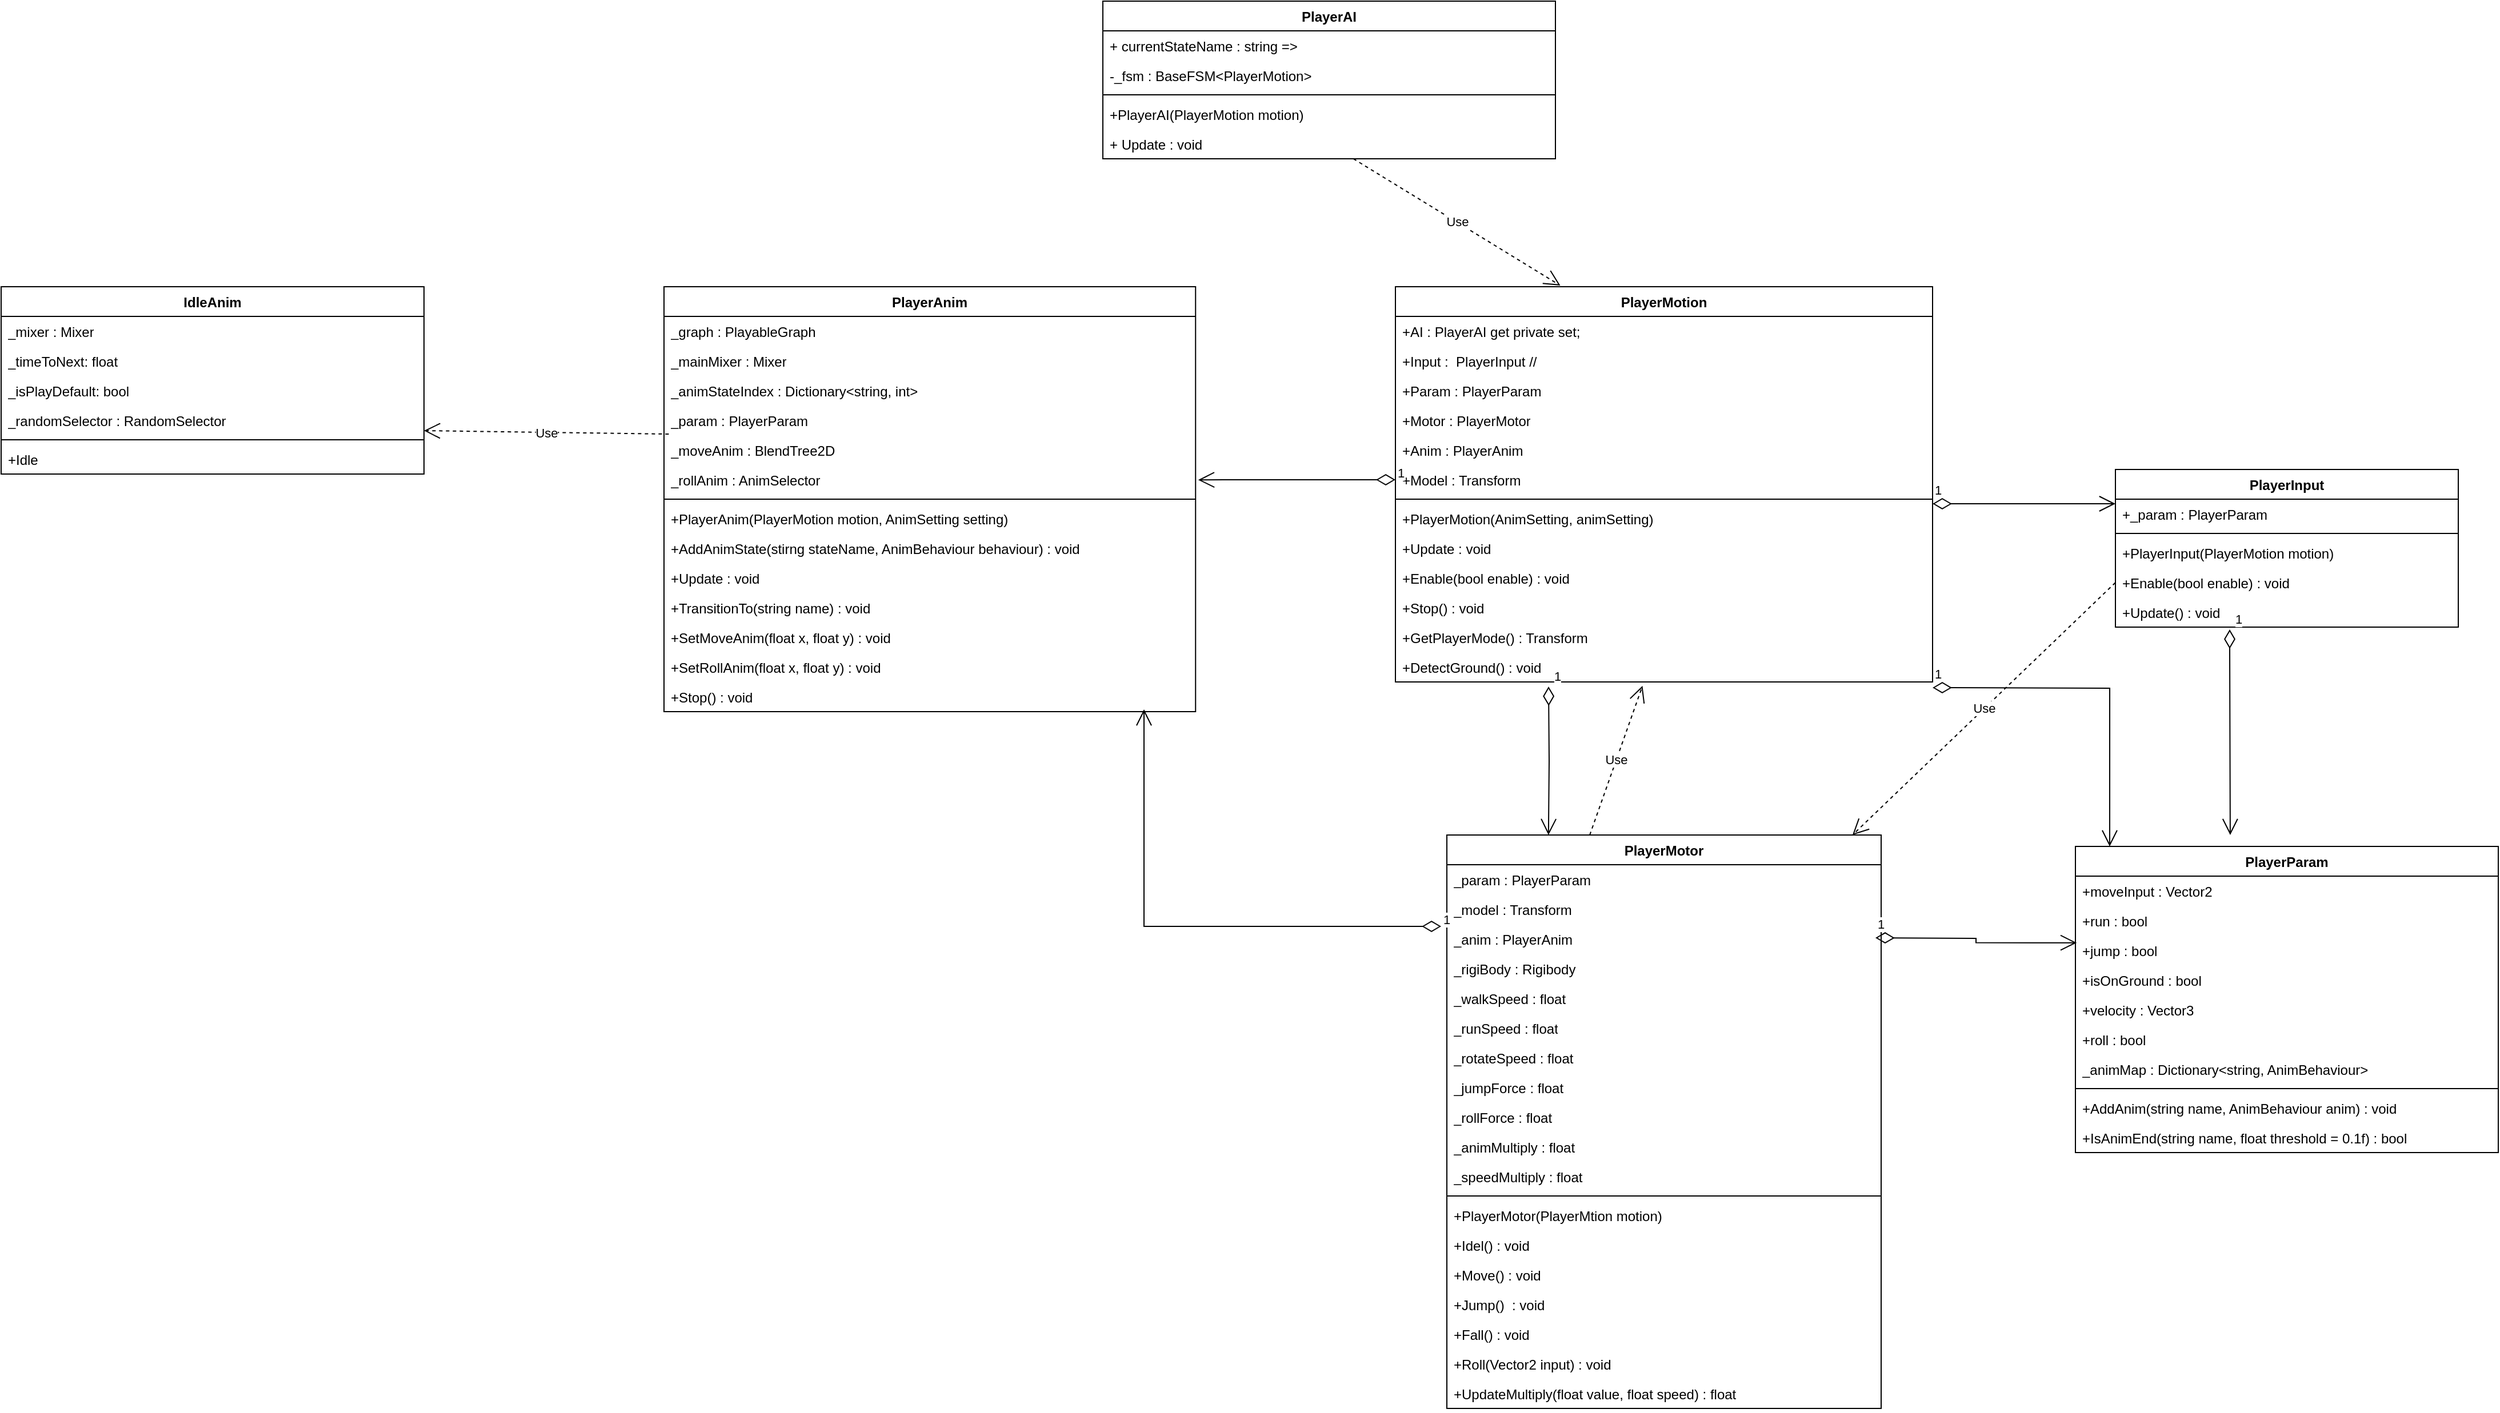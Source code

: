 <mxfile version="26.0.16">
  <diagram id="C5RBs43oDa-KdzZeNtuy" name="Page-1">
    <mxGraphModel dx="1533" dy="752" grid="1" gridSize="10" guides="1" tooltips="1" connect="1" arrows="1" fold="1" page="1" pageScale="1" pageWidth="827" pageHeight="1169" math="0" shadow="0">
      <root>
        <mxCell id="WIyWlLk6GJQsqaUBKTNV-0" />
        <mxCell id="WIyWlLk6GJQsqaUBKTNV-1" parent="WIyWlLk6GJQsqaUBKTNV-0" />
        <mxCell id="s-BpeEBcPMlO-4F1Bydf-0" value="PlayerAnim" style="swimlane;fontStyle=1;align=center;verticalAlign=top;childLayout=stackLayout;horizontal=1;startSize=26;horizontalStack=0;resizeParent=1;resizeParentMax=0;resizeLast=0;collapsible=1;marginBottom=0;whiteSpace=wrap;html=1;" parent="WIyWlLk6GJQsqaUBKTNV-1" vertex="1">
          <mxGeometry x="30" y="270" width="465.12" height="372" as="geometry" />
        </mxCell>
        <mxCell id="s-BpeEBcPMlO-4F1Bydf-1" value="_graph : PlayableGraph" style="text;strokeColor=none;fillColor=none;align=left;verticalAlign=top;spacingLeft=4;spacingRight=4;overflow=hidden;rotatable=0;points=[[0,0.5],[1,0.5]];portConstraint=eastwest;whiteSpace=wrap;html=1;" parent="s-BpeEBcPMlO-4F1Bydf-0" vertex="1">
          <mxGeometry y="26" width="465.12" height="26" as="geometry" />
        </mxCell>
        <mxCell id="s-BpeEBcPMlO-4F1Bydf-9" value="_mainMixer : Mixer" style="text;strokeColor=none;fillColor=none;align=left;verticalAlign=top;spacingLeft=4;spacingRight=4;overflow=hidden;rotatable=0;points=[[0,0.5],[1,0.5]];portConstraint=eastwest;whiteSpace=wrap;html=1;" parent="s-BpeEBcPMlO-4F1Bydf-0" vertex="1">
          <mxGeometry y="52" width="465.12" height="26" as="geometry" />
        </mxCell>
        <mxCell id="s-BpeEBcPMlO-4F1Bydf-10" value="_animStateIndex : Dictionary&amp;lt;string, int&amp;gt;" style="text;strokeColor=none;fillColor=none;align=left;verticalAlign=top;spacingLeft=4;spacingRight=4;overflow=hidden;rotatable=0;points=[[0,0.5],[1,0.5]];portConstraint=eastwest;whiteSpace=wrap;html=1;" parent="s-BpeEBcPMlO-4F1Bydf-0" vertex="1">
          <mxGeometry y="78" width="465.12" height="26" as="geometry" />
        </mxCell>
        <mxCell id="s-BpeEBcPMlO-4F1Bydf-11" value="_param : PlayerParam" style="text;strokeColor=none;fillColor=none;align=left;verticalAlign=top;spacingLeft=4;spacingRight=4;overflow=hidden;rotatable=0;points=[[0,0.5],[1,0.5]];portConstraint=eastwest;whiteSpace=wrap;html=1;" parent="s-BpeEBcPMlO-4F1Bydf-0" vertex="1">
          <mxGeometry y="104" width="465.12" height="26" as="geometry" />
        </mxCell>
        <mxCell id="s-BpeEBcPMlO-4F1Bydf-12" value="_moveAnim : BlendTree2D" style="text;strokeColor=none;fillColor=none;align=left;verticalAlign=top;spacingLeft=4;spacingRight=4;overflow=hidden;rotatable=0;points=[[0,0.5],[1,0.5]];portConstraint=eastwest;whiteSpace=wrap;html=1;" parent="s-BpeEBcPMlO-4F1Bydf-0" vertex="1">
          <mxGeometry y="130" width="465.12" height="26" as="geometry" />
        </mxCell>
        <mxCell id="s-BpeEBcPMlO-4F1Bydf-13" value="_rollAnim : AnimSelector" style="text;strokeColor=none;fillColor=none;align=left;verticalAlign=top;spacingLeft=4;spacingRight=4;overflow=hidden;rotatable=0;points=[[0,0.5],[1,0.5]];portConstraint=eastwest;whiteSpace=wrap;html=1;" parent="s-BpeEBcPMlO-4F1Bydf-0" vertex="1">
          <mxGeometry y="156" width="465.12" height="26" as="geometry" />
        </mxCell>
        <mxCell id="s-BpeEBcPMlO-4F1Bydf-2" value="" style="line;strokeWidth=1;fillColor=none;align=left;verticalAlign=middle;spacingTop=-1;spacingLeft=3;spacingRight=3;rotatable=0;labelPosition=right;points=[];portConstraint=eastwest;strokeColor=inherit;" parent="s-BpeEBcPMlO-4F1Bydf-0" vertex="1">
          <mxGeometry y="182" width="465.12" height="8" as="geometry" />
        </mxCell>
        <mxCell id="s-BpeEBcPMlO-4F1Bydf-3" value="+PlayerAnim(PlayerMotion motion, AnimSetting setting)" style="text;strokeColor=none;fillColor=none;align=left;verticalAlign=top;spacingLeft=4;spacingRight=4;overflow=hidden;rotatable=0;points=[[0,0.5],[1,0.5]];portConstraint=eastwest;whiteSpace=wrap;html=1;" parent="s-BpeEBcPMlO-4F1Bydf-0" vertex="1">
          <mxGeometry y="190" width="465.12" height="26" as="geometry" />
        </mxCell>
        <mxCell id="s-BpeEBcPMlO-4F1Bydf-14" value="+AddAnimState(stirng stateName, AnimBehaviour behaviour) : void" style="text;strokeColor=none;fillColor=none;align=left;verticalAlign=top;spacingLeft=4;spacingRight=4;overflow=hidden;rotatable=0;points=[[0,0.5],[1,0.5]];portConstraint=eastwest;whiteSpace=wrap;html=1;" parent="s-BpeEBcPMlO-4F1Bydf-0" vertex="1">
          <mxGeometry y="216" width="465.12" height="26" as="geometry" />
        </mxCell>
        <mxCell id="s-BpeEBcPMlO-4F1Bydf-15" value="+Update : void" style="text;strokeColor=none;fillColor=none;align=left;verticalAlign=top;spacingLeft=4;spacingRight=4;overflow=hidden;rotatable=0;points=[[0,0.5],[1,0.5]];portConstraint=eastwest;whiteSpace=wrap;html=1;" parent="s-BpeEBcPMlO-4F1Bydf-0" vertex="1">
          <mxGeometry y="242" width="465.12" height="26" as="geometry" />
        </mxCell>
        <mxCell id="s-BpeEBcPMlO-4F1Bydf-16" value="+TransitionTo(string name) : void" style="text;strokeColor=none;fillColor=none;align=left;verticalAlign=top;spacingLeft=4;spacingRight=4;overflow=hidden;rotatable=0;points=[[0,0.5],[1,0.5]];portConstraint=eastwest;whiteSpace=wrap;html=1;" parent="s-BpeEBcPMlO-4F1Bydf-0" vertex="1">
          <mxGeometry y="268" width="465.12" height="26" as="geometry" />
        </mxCell>
        <mxCell id="s-BpeEBcPMlO-4F1Bydf-17" value="+SetMoveAnim(float x, float y) : void" style="text;strokeColor=none;fillColor=none;align=left;verticalAlign=top;spacingLeft=4;spacingRight=4;overflow=hidden;rotatable=0;points=[[0,0.5],[1,0.5]];portConstraint=eastwest;whiteSpace=wrap;html=1;" parent="s-BpeEBcPMlO-4F1Bydf-0" vertex="1">
          <mxGeometry y="294" width="465.12" height="26" as="geometry" />
        </mxCell>
        <mxCell id="s-BpeEBcPMlO-4F1Bydf-18" value="+SetRollAnim(float x, float y) : void" style="text;strokeColor=none;fillColor=none;align=left;verticalAlign=top;spacingLeft=4;spacingRight=4;overflow=hidden;rotatable=0;points=[[0,0.5],[1,0.5]];portConstraint=eastwest;whiteSpace=wrap;html=1;" parent="s-BpeEBcPMlO-4F1Bydf-0" vertex="1">
          <mxGeometry y="320" width="465.12" height="26" as="geometry" />
        </mxCell>
        <mxCell id="s-BpeEBcPMlO-4F1Bydf-19" value="+Stop() : void" style="text;strokeColor=none;fillColor=none;align=left;verticalAlign=top;spacingLeft=4;spacingRight=4;overflow=hidden;rotatable=0;points=[[0,0.5],[1,0.5]];portConstraint=eastwest;whiteSpace=wrap;html=1;" parent="s-BpeEBcPMlO-4F1Bydf-0" vertex="1">
          <mxGeometry y="346" width="465.12" height="26" as="geometry" />
        </mxCell>
        <mxCell id="s-BpeEBcPMlO-4F1Bydf-5" value="PlayerAI" style="swimlane;fontStyle=1;align=center;verticalAlign=top;childLayout=stackLayout;horizontal=1;startSize=26;horizontalStack=0;resizeParent=1;resizeParentMax=0;resizeLast=0;collapsible=1;marginBottom=0;whiteSpace=wrap;html=1;" parent="WIyWlLk6GJQsqaUBKTNV-1" vertex="1">
          <mxGeometry x="414" y="20" width="396" height="138" as="geometry" />
        </mxCell>
        <mxCell id="s-BpeEBcPMlO-4F1Bydf-6" value="+ currentStateName : string =&amp;gt;" style="text;strokeColor=none;fillColor=none;align=left;verticalAlign=top;spacingLeft=4;spacingRight=4;overflow=hidden;rotatable=0;points=[[0,0.5],[1,0.5]];portConstraint=eastwest;whiteSpace=wrap;html=1;" parent="s-BpeEBcPMlO-4F1Bydf-5" vertex="1">
          <mxGeometry y="26" width="396" height="26" as="geometry" />
        </mxCell>
        <mxCell id="s-BpeEBcPMlO-4F1Bydf-86" value="-_fsm : BaseFSM&amp;lt;PlayerMotion&amp;gt;" style="text;strokeColor=none;fillColor=none;align=left;verticalAlign=top;spacingLeft=4;spacingRight=4;overflow=hidden;rotatable=0;points=[[0,0.5],[1,0.5]];portConstraint=eastwest;whiteSpace=wrap;html=1;" parent="s-BpeEBcPMlO-4F1Bydf-5" vertex="1">
          <mxGeometry y="52" width="396" height="26" as="geometry" />
        </mxCell>
        <mxCell id="s-BpeEBcPMlO-4F1Bydf-7" value="" style="line;strokeWidth=1;fillColor=none;align=left;verticalAlign=middle;spacingTop=-1;spacingLeft=3;spacingRight=3;rotatable=0;labelPosition=right;points=[];portConstraint=eastwest;strokeColor=inherit;" parent="s-BpeEBcPMlO-4F1Bydf-5" vertex="1">
          <mxGeometry y="78" width="396" height="8" as="geometry" />
        </mxCell>
        <mxCell id="s-BpeEBcPMlO-4F1Bydf-8" value="+PlayerAI(PlayerMotion motion)" style="text;strokeColor=none;fillColor=none;align=left;verticalAlign=top;spacingLeft=4;spacingRight=4;overflow=hidden;rotatable=0;points=[[0,0.5],[1,0.5]];portConstraint=eastwest;whiteSpace=wrap;html=1;" parent="s-BpeEBcPMlO-4F1Bydf-5" vertex="1">
          <mxGeometry y="86" width="396" height="26" as="geometry" />
        </mxCell>
        <mxCell id="s-BpeEBcPMlO-4F1Bydf-87" value="+ Update : void" style="text;strokeColor=none;fillColor=none;align=left;verticalAlign=top;spacingLeft=4;spacingRight=4;overflow=hidden;rotatable=0;points=[[0,0.5],[1,0.5]];portConstraint=eastwest;whiteSpace=wrap;html=1;" parent="s-BpeEBcPMlO-4F1Bydf-5" vertex="1">
          <mxGeometry y="112" width="396" height="26" as="geometry" />
        </mxCell>
        <mxCell id="s-BpeEBcPMlO-4F1Bydf-20" value="PlayerMotion" style="swimlane;fontStyle=1;align=center;verticalAlign=top;childLayout=stackLayout;horizontal=1;startSize=26;horizontalStack=0;resizeParent=1;resizeParentMax=0;resizeLast=0;collapsible=1;marginBottom=0;whiteSpace=wrap;html=1;" parent="WIyWlLk6GJQsqaUBKTNV-1" vertex="1">
          <mxGeometry x="670" y="270" width="470" height="346" as="geometry" />
        </mxCell>
        <mxCell id="s-BpeEBcPMlO-4F1Bydf-21" value="+AI : PlayerAI get private set;" style="text;strokeColor=none;fillColor=none;align=left;verticalAlign=top;spacingLeft=4;spacingRight=4;overflow=hidden;rotatable=0;points=[[0,0.5],[1,0.5]];portConstraint=eastwest;whiteSpace=wrap;html=1;" parent="s-BpeEBcPMlO-4F1Bydf-20" vertex="1">
          <mxGeometry y="26" width="470" height="26" as="geometry" />
        </mxCell>
        <mxCell id="s-BpeEBcPMlO-4F1Bydf-25" value="+Input :&amp;nbsp; PlayerInput //" style="text;strokeColor=none;fillColor=none;align=left;verticalAlign=top;spacingLeft=4;spacingRight=4;overflow=hidden;rotatable=0;points=[[0,0.5],[1,0.5]];portConstraint=eastwest;whiteSpace=wrap;html=1;" parent="s-BpeEBcPMlO-4F1Bydf-20" vertex="1">
          <mxGeometry y="52" width="470" height="26" as="geometry" />
        </mxCell>
        <mxCell id="s-BpeEBcPMlO-4F1Bydf-26" value="+Param : PlayerParam" style="text;strokeColor=none;fillColor=none;align=left;verticalAlign=top;spacingLeft=4;spacingRight=4;overflow=hidden;rotatable=0;points=[[0,0.5],[1,0.5]];portConstraint=eastwest;whiteSpace=wrap;html=1;" parent="s-BpeEBcPMlO-4F1Bydf-20" vertex="1">
          <mxGeometry y="78" width="470" height="26" as="geometry" />
        </mxCell>
        <mxCell id="s-BpeEBcPMlO-4F1Bydf-27" value="+Motor : PlayerMotor" style="text;strokeColor=none;fillColor=none;align=left;verticalAlign=top;spacingLeft=4;spacingRight=4;overflow=hidden;rotatable=0;points=[[0,0.5],[1,0.5]];portConstraint=eastwest;whiteSpace=wrap;html=1;" parent="s-BpeEBcPMlO-4F1Bydf-20" vertex="1">
          <mxGeometry y="104" width="470" height="26" as="geometry" />
        </mxCell>
        <mxCell id="s-BpeEBcPMlO-4F1Bydf-28" value="+Anim : PlayerAnim" style="text;strokeColor=none;fillColor=none;align=left;verticalAlign=top;spacingLeft=4;spacingRight=4;overflow=hidden;rotatable=0;points=[[0,0.5],[1,0.5]];portConstraint=eastwest;whiteSpace=wrap;html=1;" parent="s-BpeEBcPMlO-4F1Bydf-20" vertex="1">
          <mxGeometry y="130" width="470" height="26" as="geometry" />
        </mxCell>
        <mxCell id="s-BpeEBcPMlO-4F1Bydf-29" value="+Model : Transform" style="text;strokeColor=none;fillColor=none;align=left;verticalAlign=top;spacingLeft=4;spacingRight=4;overflow=hidden;rotatable=0;points=[[0,0.5],[1,0.5]];portConstraint=eastwest;whiteSpace=wrap;html=1;" parent="s-BpeEBcPMlO-4F1Bydf-20" vertex="1">
          <mxGeometry y="156" width="470" height="26" as="geometry" />
        </mxCell>
        <mxCell id="s-BpeEBcPMlO-4F1Bydf-22" value="" style="line;strokeWidth=1;fillColor=none;align=left;verticalAlign=middle;spacingTop=-1;spacingLeft=3;spacingRight=3;rotatable=0;labelPosition=right;points=[];portConstraint=eastwest;strokeColor=inherit;" parent="s-BpeEBcPMlO-4F1Bydf-20" vertex="1">
          <mxGeometry y="182" width="470" height="8" as="geometry" />
        </mxCell>
        <mxCell id="s-BpeEBcPMlO-4F1Bydf-23" value="+PlayerMotion(AnimSetting, animSetting)" style="text;strokeColor=none;fillColor=none;align=left;verticalAlign=top;spacingLeft=4;spacingRight=4;overflow=hidden;rotatable=0;points=[[0,0.5],[1,0.5]];portConstraint=eastwest;whiteSpace=wrap;html=1;" parent="s-BpeEBcPMlO-4F1Bydf-20" vertex="1">
          <mxGeometry y="190" width="470" height="26" as="geometry" />
        </mxCell>
        <mxCell id="s-BpeEBcPMlO-4F1Bydf-24" value="+Update : void" style="text;strokeColor=none;fillColor=none;align=left;verticalAlign=top;spacingLeft=4;spacingRight=4;overflow=hidden;rotatable=0;points=[[0,0.5],[1,0.5]];portConstraint=eastwest;whiteSpace=wrap;html=1;" parent="s-BpeEBcPMlO-4F1Bydf-20" vertex="1">
          <mxGeometry y="216" width="470" height="26" as="geometry" />
        </mxCell>
        <mxCell id="s-BpeEBcPMlO-4F1Bydf-30" value="+Enable(bool enable) : void" style="text;strokeColor=none;fillColor=none;align=left;verticalAlign=top;spacingLeft=4;spacingRight=4;overflow=hidden;rotatable=0;points=[[0,0.5],[1,0.5]];portConstraint=eastwest;whiteSpace=wrap;html=1;" parent="s-BpeEBcPMlO-4F1Bydf-20" vertex="1">
          <mxGeometry y="242" width="470" height="26" as="geometry" />
        </mxCell>
        <mxCell id="s-BpeEBcPMlO-4F1Bydf-31" value="+Stop() : void" style="text;strokeColor=none;fillColor=none;align=left;verticalAlign=top;spacingLeft=4;spacingRight=4;overflow=hidden;rotatable=0;points=[[0,0.5],[1,0.5]];portConstraint=eastwest;whiteSpace=wrap;html=1;" parent="s-BpeEBcPMlO-4F1Bydf-20" vertex="1">
          <mxGeometry y="268" width="470" height="26" as="geometry" />
        </mxCell>
        <mxCell id="s-BpeEBcPMlO-4F1Bydf-32" value="+GetPlayerMode() : Transform" style="text;strokeColor=none;fillColor=none;align=left;verticalAlign=top;spacingLeft=4;spacingRight=4;overflow=hidden;rotatable=0;points=[[0,0.5],[1,0.5]];portConstraint=eastwest;whiteSpace=wrap;html=1;" parent="s-BpeEBcPMlO-4F1Bydf-20" vertex="1">
          <mxGeometry y="294" width="470" height="26" as="geometry" />
        </mxCell>
        <mxCell id="s-BpeEBcPMlO-4F1Bydf-33" value="+DetectGround() : void" style="text;strokeColor=none;fillColor=none;align=left;verticalAlign=top;spacingLeft=4;spacingRight=4;overflow=hidden;rotatable=0;points=[[0,0.5],[1,0.5]];portConstraint=eastwest;whiteSpace=wrap;html=1;" parent="s-BpeEBcPMlO-4F1Bydf-20" vertex="1">
          <mxGeometry y="320" width="470" height="26" as="geometry" />
        </mxCell>
        <mxCell id="s-BpeEBcPMlO-4F1Bydf-71" value="PlayerMotor" style="swimlane;fontStyle=1;align=center;verticalAlign=top;childLayout=stackLayout;horizontal=1;startSize=26;horizontalStack=0;resizeParent=1;resizeParentMax=0;resizeLast=0;collapsible=1;marginBottom=0;whiteSpace=wrap;html=1;" parent="WIyWlLk6GJQsqaUBKTNV-1" vertex="1">
          <mxGeometry x="715" y="750" width="380" height="502" as="geometry" />
        </mxCell>
        <mxCell id="s-BpeEBcPMlO-4F1Bydf-35" value="_param : PlayerParam" style="text;strokeColor=none;fillColor=none;align=left;verticalAlign=top;spacingLeft=4;spacingRight=4;overflow=hidden;rotatable=0;points=[[0,0.5],[1,0.5]];portConstraint=eastwest;whiteSpace=wrap;html=1;" parent="s-BpeEBcPMlO-4F1Bydf-71" vertex="1">
          <mxGeometry y="26" width="380" height="26" as="geometry" />
        </mxCell>
        <mxCell id="s-BpeEBcPMlO-4F1Bydf-38" value="_model : Transform" style="text;strokeColor=none;fillColor=none;align=left;verticalAlign=top;spacingLeft=4;spacingRight=4;overflow=hidden;rotatable=0;points=[[0,0.5],[1,0.5]];portConstraint=eastwest;whiteSpace=wrap;html=1;" parent="s-BpeEBcPMlO-4F1Bydf-71" vertex="1">
          <mxGeometry y="52" width="380" height="26" as="geometry" />
        </mxCell>
        <mxCell id="s-BpeEBcPMlO-4F1Bydf-76" value="_anim : PlayerAnim" style="text;strokeColor=none;fillColor=none;align=left;verticalAlign=top;spacingLeft=4;spacingRight=4;overflow=hidden;rotatable=0;points=[[0,0.5],[1,0.5]];portConstraint=eastwest;whiteSpace=wrap;html=1;" parent="s-BpeEBcPMlO-4F1Bydf-71" vertex="1">
          <mxGeometry y="78" width="380" height="26" as="geometry" />
        </mxCell>
        <mxCell id="s-BpeEBcPMlO-4F1Bydf-39" value="_rigiBody : Rigibody" style="text;strokeColor=none;fillColor=none;align=left;verticalAlign=top;spacingLeft=4;spacingRight=4;overflow=hidden;rotatable=0;points=[[0,0.5],[1,0.5]];portConstraint=eastwest;whiteSpace=wrap;html=1;" parent="s-BpeEBcPMlO-4F1Bydf-71" vertex="1">
          <mxGeometry y="104" width="380" height="26" as="geometry" />
        </mxCell>
        <mxCell id="s-BpeEBcPMlO-4F1Bydf-40" value="_walkSpeed : float" style="text;strokeColor=none;fillColor=none;align=left;verticalAlign=top;spacingLeft=4;spacingRight=4;overflow=hidden;rotatable=0;points=[[0,0.5],[1,0.5]];portConstraint=eastwest;whiteSpace=wrap;html=1;" parent="s-BpeEBcPMlO-4F1Bydf-71" vertex="1">
          <mxGeometry y="130" width="380" height="26" as="geometry" />
        </mxCell>
        <mxCell id="s-BpeEBcPMlO-4F1Bydf-41" value="_runSpeed : float" style="text;strokeColor=none;fillColor=none;align=left;verticalAlign=top;spacingLeft=4;spacingRight=4;overflow=hidden;rotatable=0;points=[[0,0.5],[1,0.5]];portConstraint=eastwest;whiteSpace=wrap;html=1;" parent="s-BpeEBcPMlO-4F1Bydf-71" vertex="1">
          <mxGeometry y="156" width="380" height="26" as="geometry" />
        </mxCell>
        <mxCell id="s-BpeEBcPMlO-4F1Bydf-75" value="_rotateSpeed : float" style="text;strokeColor=none;fillColor=none;align=left;verticalAlign=top;spacingLeft=4;spacingRight=4;overflow=hidden;rotatable=0;points=[[0,0.5],[1,0.5]];portConstraint=eastwest;whiteSpace=wrap;html=1;" parent="s-BpeEBcPMlO-4F1Bydf-71" vertex="1">
          <mxGeometry y="182" width="380" height="26" as="geometry" />
        </mxCell>
        <mxCell id="s-BpeEBcPMlO-4F1Bydf-42" value="_jumpForce : float" style="text;strokeColor=none;fillColor=none;align=left;verticalAlign=top;spacingLeft=4;spacingRight=4;overflow=hidden;rotatable=0;points=[[0,0.5],[1,0.5]];portConstraint=eastwest;whiteSpace=wrap;html=1;" parent="s-BpeEBcPMlO-4F1Bydf-71" vertex="1">
          <mxGeometry y="208" width="380" height="26" as="geometry" />
        </mxCell>
        <mxCell id="s-BpeEBcPMlO-4F1Bydf-43" value="_rollForce : float" style="text;strokeColor=none;fillColor=none;align=left;verticalAlign=top;spacingLeft=4;spacingRight=4;overflow=hidden;rotatable=0;points=[[0,0.5],[1,0.5]];portConstraint=eastwest;whiteSpace=wrap;html=1;" parent="s-BpeEBcPMlO-4F1Bydf-71" vertex="1">
          <mxGeometry y="234" width="380" height="26" as="geometry" />
        </mxCell>
        <mxCell id="s-BpeEBcPMlO-4F1Bydf-44" value="_animMultiply : float" style="text;strokeColor=none;fillColor=none;align=left;verticalAlign=top;spacingLeft=4;spacingRight=4;overflow=hidden;rotatable=0;points=[[0,0.5],[1,0.5]];portConstraint=eastwest;whiteSpace=wrap;html=1;" parent="s-BpeEBcPMlO-4F1Bydf-71" vertex="1">
          <mxGeometry y="260" width="380" height="26" as="geometry" />
        </mxCell>
        <mxCell id="s-BpeEBcPMlO-4F1Bydf-45" value="_speedMultiply : float" style="text;strokeColor=none;fillColor=none;align=left;verticalAlign=top;spacingLeft=4;spacingRight=4;overflow=hidden;rotatable=0;points=[[0,0.5],[1,0.5]];portConstraint=eastwest;whiteSpace=wrap;html=1;" parent="s-BpeEBcPMlO-4F1Bydf-71" vertex="1">
          <mxGeometry y="286" width="380" height="26" as="geometry" />
        </mxCell>
        <mxCell id="s-BpeEBcPMlO-4F1Bydf-73" value="" style="line;strokeWidth=1;fillColor=none;align=left;verticalAlign=middle;spacingTop=-1;spacingLeft=3;spacingRight=3;rotatable=0;labelPosition=right;points=[];portConstraint=eastwest;strokeColor=inherit;" parent="s-BpeEBcPMlO-4F1Bydf-71" vertex="1">
          <mxGeometry y="312" width="380" height="8" as="geometry" />
        </mxCell>
        <mxCell id="s-BpeEBcPMlO-4F1Bydf-74" value="+PlayerMotor(PlayerMtion motion)&amp;nbsp;" style="text;strokeColor=none;fillColor=none;align=left;verticalAlign=top;spacingLeft=4;spacingRight=4;overflow=hidden;rotatable=0;points=[[0,0.5],[1,0.5]];portConstraint=eastwest;whiteSpace=wrap;html=1;" parent="s-BpeEBcPMlO-4F1Bydf-71" vertex="1">
          <mxGeometry y="320" width="380" height="26" as="geometry" />
        </mxCell>
        <mxCell id="s-BpeEBcPMlO-4F1Bydf-80" value="+Idel() : void" style="text;strokeColor=none;fillColor=none;align=left;verticalAlign=top;spacingLeft=4;spacingRight=4;overflow=hidden;rotatable=0;points=[[0,0.5],[1,0.5]];portConstraint=eastwest;whiteSpace=wrap;html=1;" parent="s-BpeEBcPMlO-4F1Bydf-71" vertex="1">
          <mxGeometry y="346" width="380" height="26" as="geometry" />
        </mxCell>
        <mxCell id="s-BpeEBcPMlO-4F1Bydf-81" value="+Move() : void" style="text;strokeColor=none;fillColor=none;align=left;verticalAlign=top;spacingLeft=4;spacingRight=4;overflow=hidden;rotatable=0;points=[[0,0.5],[1,0.5]];portConstraint=eastwest;whiteSpace=wrap;html=1;" parent="s-BpeEBcPMlO-4F1Bydf-71" vertex="1">
          <mxGeometry y="372" width="380" height="26" as="geometry" />
        </mxCell>
        <mxCell id="s-BpeEBcPMlO-4F1Bydf-82" value="+Jump()&amp;nbsp; : void" style="text;strokeColor=none;fillColor=none;align=left;verticalAlign=top;spacingLeft=4;spacingRight=4;overflow=hidden;rotatable=0;points=[[0,0.5],[1,0.5]];portConstraint=eastwest;whiteSpace=wrap;html=1;" parent="s-BpeEBcPMlO-4F1Bydf-71" vertex="1">
          <mxGeometry y="398" width="380" height="26" as="geometry" />
        </mxCell>
        <mxCell id="s-BpeEBcPMlO-4F1Bydf-83" value="+Fall() : void" style="text;strokeColor=none;fillColor=none;align=left;verticalAlign=top;spacingLeft=4;spacingRight=4;overflow=hidden;rotatable=0;points=[[0,0.5],[1,0.5]];portConstraint=eastwest;whiteSpace=wrap;html=1;" parent="s-BpeEBcPMlO-4F1Bydf-71" vertex="1">
          <mxGeometry y="424" width="380" height="26" as="geometry" />
        </mxCell>
        <mxCell id="s-BpeEBcPMlO-4F1Bydf-84" value="+Roll(Vector2 input) : void" style="text;strokeColor=none;fillColor=none;align=left;verticalAlign=top;spacingLeft=4;spacingRight=4;overflow=hidden;rotatable=0;points=[[0,0.5],[1,0.5]];portConstraint=eastwest;whiteSpace=wrap;html=1;" parent="s-BpeEBcPMlO-4F1Bydf-71" vertex="1">
          <mxGeometry y="450" width="380" height="26" as="geometry" />
        </mxCell>
        <mxCell id="s-BpeEBcPMlO-4F1Bydf-85" value="+UpdateMultiply(float value, float speed) : float" style="text;strokeColor=none;fillColor=none;align=left;verticalAlign=top;spacingLeft=4;spacingRight=4;overflow=hidden;rotatable=0;points=[[0,0.5],[1,0.5]];portConstraint=eastwest;whiteSpace=wrap;html=1;" parent="s-BpeEBcPMlO-4F1Bydf-71" vertex="1">
          <mxGeometry y="476" width="380" height="26" as="geometry" />
        </mxCell>
        <mxCell id="s-BpeEBcPMlO-4F1Bydf-77" value="1" style="endArrow=open;html=1;endSize=12;startArrow=diamondThin;startSize=14;startFill=0;edgeStyle=orthogonalEdgeStyle;align=left;verticalAlign=bottom;rounded=0;entryX=0.903;entryY=0.923;entryDx=0;entryDy=0;entryPerimeter=0;exitX=-0.013;exitY=0.077;exitDx=0;exitDy=0;exitPerimeter=0;" parent="WIyWlLk6GJQsqaUBKTNV-1" source="s-BpeEBcPMlO-4F1Bydf-76" target="s-BpeEBcPMlO-4F1Bydf-19" edge="1">
          <mxGeometry x="-1" y="3" relative="1" as="geometry">
            <mxPoint x="390" y="790" as="sourcePoint" />
            <mxPoint x="550" y="790" as="targetPoint" />
            <Array as="points">
              <mxPoint x="450" y="830" />
            </Array>
          </mxGeometry>
        </mxCell>
        <mxCell id="s-BpeEBcPMlO-4F1Bydf-79" value="Use" style="endArrow=open;endSize=12;dashed=1;html=1;rounded=0;entryX=0.46;entryY=1.131;entryDx=0;entryDy=0;entryPerimeter=0;exitX=0.329;exitY=0;exitDx=0;exitDy=0;exitPerimeter=0;" parent="WIyWlLk6GJQsqaUBKTNV-1" source="s-BpeEBcPMlO-4F1Bydf-71" target="s-BpeEBcPMlO-4F1Bydf-33" edge="1">
          <mxGeometry width="160" relative="1" as="geometry">
            <mxPoint x="800" y="710" as="sourcePoint" />
            <mxPoint x="960" y="710" as="targetPoint" />
          </mxGeometry>
        </mxCell>
        <mxCell id="s-BpeEBcPMlO-4F1Bydf-88" value="Use" style="endArrow=open;endSize=12;dashed=1;html=1;rounded=0;entryX=0.307;entryY=-0.003;entryDx=0;entryDy=0;entryPerimeter=0;" parent="WIyWlLk6GJQsqaUBKTNV-1" source="s-BpeEBcPMlO-4F1Bydf-87" target="s-BpeEBcPMlO-4F1Bydf-20" edge="1">
          <mxGeometry width="160" relative="1" as="geometry">
            <mxPoint x="660" y="170" as="sourcePoint" />
            <mxPoint x="820" y="170" as="targetPoint" />
          </mxGeometry>
        </mxCell>
        <mxCell id="s-BpeEBcPMlO-4F1Bydf-89" value="PlayerParam" style="swimlane;fontStyle=1;align=center;verticalAlign=top;childLayout=stackLayout;horizontal=1;startSize=26;horizontalStack=0;resizeParent=1;resizeParentMax=0;resizeLast=0;collapsible=1;marginBottom=0;whiteSpace=wrap;html=1;" parent="WIyWlLk6GJQsqaUBKTNV-1" vertex="1">
          <mxGeometry x="1265" y="760" width="370" height="268" as="geometry" />
        </mxCell>
        <mxCell id="s-BpeEBcPMlO-4F1Bydf-90" value="+moveInput : Vector2" style="text;strokeColor=none;fillColor=none;align=left;verticalAlign=top;spacingLeft=4;spacingRight=4;overflow=hidden;rotatable=0;points=[[0,0.5],[1,0.5]];portConstraint=eastwest;whiteSpace=wrap;html=1;" parent="s-BpeEBcPMlO-4F1Bydf-89" vertex="1">
          <mxGeometry y="26" width="370" height="26" as="geometry" />
        </mxCell>
        <mxCell id="s-BpeEBcPMlO-4F1Bydf-95" value="+run : bool" style="text;strokeColor=none;fillColor=none;align=left;verticalAlign=top;spacingLeft=4;spacingRight=4;overflow=hidden;rotatable=0;points=[[0,0.5],[1,0.5]];portConstraint=eastwest;whiteSpace=wrap;html=1;" parent="s-BpeEBcPMlO-4F1Bydf-89" vertex="1">
          <mxGeometry y="52" width="370" height="26" as="geometry" />
        </mxCell>
        <mxCell id="s-BpeEBcPMlO-4F1Bydf-96" value="+jump : bool" style="text;strokeColor=none;fillColor=none;align=left;verticalAlign=top;spacingLeft=4;spacingRight=4;overflow=hidden;rotatable=0;points=[[0,0.5],[1,0.5]];portConstraint=eastwest;whiteSpace=wrap;html=1;" parent="s-BpeEBcPMlO-4F1Bydf-89" vertex="1">
          <mxGeometry y="78" width="370" height="26" as="geometry" />
        </mxCell>
        <mxCell id="s-BpeEBcPMlO-4F1Bydf-97" value="+isOnGround : bool" style="text;strokeColor=none;fillColor=none;align=left;verticalAlign=top;spacingLeft=4;spacingRight=4;overflow=hidden;rotatable=0;points=[[0,0.5],[1,0.5]];portConstraint=eastwest;whiteSpace=wrap;html=1;" parent="s-BpeEBcPMlO-4F1Bydf-89" vertex="1">
          <mxGeometry y="104" width="370" height="26" as="geometry" />
        </mxCell>
        <mxCell id="s-BpeEBcPMlO-4F1Bydf-98" value="+velocity : Vector3" style="text;strokeColor=none;fillColor=none;align=left;verticalAlign=top;spacingLeft=4;spacingRight=4;overflow=hidden;rotatable=0;points=[[0,0.5],[1,0.5]];portConstraint=eastwest;whiteSpace=wrap;html=1;" parent="s-BpeEBcPMlO-4F1Bydf-89" vertex="1">
          <mxGeometry y="130" width="370" height="26" as="geometry" />
        </mxCell>
        <mxCell id="s-BpeEBcPMlO-4F1Bydf-99" value="+roll : bool" style="text;strokeColor=none;fillColor=none;align=left;verticalAlign=top;spacingLeft=4;spacingRight=4;overflow=hidden;rotatable=0;points=[[0,0.5],[1,0.5]];portConstraint=eastwest;whiteSpace=wrap;html=1;" parent="s-BpeEBcPMlO-4F1Bydf-89" vertex="1">
          <mxGeometry y="156" width="370" height="26" as="geometry" />
        </mxCell>
        <mxCell id="s-BpeEBcPMlO-4F1Bydf-100" value="_animMap : Dictionary&amp;lt;string, AnimBehaviour&amp;gt;" style="text;strokeColor=none;fillColor=none;align=left;verticalAlign=top;spacingLeft=4;spacingRight=4;overflow=hidden;rotatable=0;points=[[0,0.5],[1,0.5]];portConstraint=eastwest;whiteSpace=wrap;html=1;" parent="s-BpeEBcPMlO-4F1Bydf-89" vertex="1">
          <mxGeometry y="182" width="370" height="26" as="geometry" />
        </mxCell>
        <mxCell id="s-BpeEBcPMlO-4F1Bydf-91" value="" style="line;strokeWidth=1;fillColor=none;align=left;verticalAlign=middle;spacingTop=-1;spacingLeft=3;spacingRight=3;rotatable=0;labelPosition=right;points=[];portConstraint=eastwest;strokeColor=inherit;" parent="s-BpeEBcPMlO-4F1Bydf-89" vertex="1">
          <mxGeometry y="208" width="370" height="8" as="geometry" />
        </mxCell>
        <mxCell id="s-BpeEBcPMlO-4F1Bydf-92" value="+AddAnim(string name, AnimBehaviour anim) : void" style="text;strokeColor=none;fillColor=none;align=left;verticalAlign=top;spacingLeft=4;spacingRight=4;overflow=hidden;rotatable=0;points=[[0,0.5],[1,0.5]];portConstraint=eastwest;whiteSpace=wrap;html=1;" parent="s-BpeEBcPMlO-4F1Bydf-89" vertex="1">
          <mxGeometry y="216" width="370" height="26" as="geometry" />
        </mxCell>
        <mxCell id="s-BpeEBcPMlO-4F1Bydf-102" value="+IsAnimEnd(string name, float threshold = 0.1f) : bool" style="text;strokeColor=none;fillColor=none;align=left;verticalAlign=top;spacingLeft=4;spacingRight=4;overflow=hidden;rotatable=0;points=[[0,0.5],[1,0.5]];portConstraint=eastwest;whiteSpace=wrap;html=1;" parent="s-BpeEBcPMlO-4F1Bydf-89" vertex="1">
          <mxGeometry y="242" width="370" height="26" as="geometry" />
        </mxCell>
        <mxCell id="s-BpeEBcPMlO-4F1Bydf-93" value="1" style="endArrow=open;html=1;endSize=12;startArrow=diamondThin;startSize=14;startFill=0;edgeStyle=orthogonalEdgeStyle;align=left;verticalAlign=bottom;rounded=0;entryX=0.234;entryY=0;entryDx=0;entryDy=0;entryPerimeter=0;" parent="WIyWlLk6GJQsqaUBKTNV-1" target="s-BpeEBcPMlO-4F1Bydf-71" edge="1">
          <mxGeometry x="-1" y="3" relative="1" as="geometry">
            <mxPoint x="804" y="620" as="sourcePoint" />
            <mxPoint x="870" y="640" as="targetPoint" />
          </mxGeometry>
        </mxCell>
        <mxCell id="s-BpeEBcPMlO-4F1Bydf-94" value="1" style="endArrow=open;html=1;endSize=12;startArrow=diamondThin;startSize=14;startFill=0;edgeStyle=orthogonalEdgeStyle;align=left;verticalAlign=bottom;rounded=0;entryX=0.081;entryY=0;entryDx=0;entryDy=0;entryPerimeter=0;" parent="WIyWlLk6GJQsqaUBKTNV-1" target="s-BpeEBcPMlO-4F1Bydf-89" edge="1">
          <mxGeometry x="-1" y="3" relative="1" as="geometry">
            <mxPoint x="1140" y="621" as="sourcePoint" />
            <mxPoint x="1200" y="640" as="targetPoint" />
          </mxGeometry>
        </mxCell>
        <mxCell id="s-BpeEBcPMlO-4F1Bydf-103" value="1" style="endArrow=open;html=1;endSize=12;startArrow=diamondThin;startSize=14;startFill=0;edgeStyle=orthogonalEdgeStyle;align=left;verticalAlign=bottom;rounded=0;exitX=0;exitY=0.5;exitDx=0;exitDy=0;entryX=1.005;entryY=0.507;entryDx=0;entryDy=0;entryPerimeter=0;" parent="WIyWlLk6GJQsqaUBKTNV-1" source="s-BpeEBcPMlO-4F1Bydf-29" target="s-BpeEBcPMlO-4F1Bydf-13" edge="1">
          <mxGeometry x="-1" y="3" relative="1" as="geometry">
            <mxPoint x="530" y="450" as="sourcePoint" />
            <mxPoint x="520" y="420" as="targetPoint" />
            <Array as="points">
              <mxPoint x="520" y="439" />
            </Array>
          </mxGeometry>
        </mxCell>
        <mxCell id="s-BpeEBcPMlO-4F1Bydf-104" value="PlayerInput" style="swimlane;fontStyle=1;align=center;verticalAlign=top;childLayout=stackLayout;horizontal=1;startSize=26;horizontalStack=0;resizeParent=1;resizeParentMax=0;resizeLast=0;collapsible=1;marginBottom=0;whiteSpace=wrap;html=1;" parent="WIyWlLk6GJQsqaUBKTNV-1" vertex="1">
          <mxGeometry x="1300" y="430" width="300" height="138" as="geometry" />
        </mxCell>
        <mxCell id="s-BpeEBcPMlO-4F1Bydf-105" value="+_param : PlayerParam" style="text;strokeColor=none;fillColor=none;align=left;verticalAlign=top;spacingLeft=4;spacingRight=4;overflow=hidden;rotatable=0;points=[[0,0.5],[1,0.5]];portConstraint=eastwest;whiteSpace=wrap;html=1;" parent="s-BpeEBcPMlO-4F1Bydf-104" vertex="1">
          <mxGeometry y="26" width="300" height="26" as="geometry" />
        </mxCell>
        <mxCell id="s-BpeEBcPMlO-4F1Bydf-106" value="" style="line;strokeWidth=1;fillColor=none;align=left;verticalAlign=middle;spacingTop=-1;spacingLeft=3;spacingRight=3;rotatable=0;labelPosition=right;points=[];portConstraint=eastwest;strokeColor=inherit;" parent="s-BpeEBcPMlO-4F1Bydf-104" vertex="1">
          <mxGeometry y="52" width="300" height="8" as="geometry" />
        </mxCell>
        <mxCell id="s-BpeEBcPMlO-4F1Bydf-107" value="+PlayerInput(PlayerMotion motion)" style="text;strokeColor=none;fillColor=none;align=left;verticalAlign=top;spacingLeft=4;spacingRight=4;overflow=hidden;rotatable=0;points=[[0,0.5],[1,0.5]];portConstraint=eastwest;whiteSpace=wrap;html=1;" parent="s-BpeEBcPMlO-4F1Bydf-104" vertex="1">
          <mxGeometry y="60" width="300" height="26" as="geometry" />
        </mxCell>
        <mxCell id="s-BpeEBcPMlO-4F1Bydf-109" value="+Enable(bool enable) : void" style="text;strokeColor=none;fillColor=none;align=left;verticalAlign=top;spacingLeft=4;spacingRight=4;overflow=hidden;rotatable=0;points=[[0,0.5],[1,0.5]];portConstraint=eastwest;whiteSpace=wrap;html=1;" parent="s-BpeEBcPMlO-4F1Bydf-104" vertex="1">
          <mxGeometry y="86" width="300" height="26" as="geometry" />
        </mxCell>
        <mxCell id="s-BpeEBcPMlO-4F1Bydf-110" value="+Update() : void" style="text;strokeColor=none;fillColor=none;align=left;verticalAlign=top;spacingLeft=4;spacingRight=4;overflow=hidden;rotatable=0;points=[[0,0.5],[1,0.5]];portConstraint=eastwest;whiteSpace=wrap;html=1;" parent="s-BpeEBcPMlO-4F1Bydf-104" vertex="1">
          <mxGeometry y="112" width="300" height="26" as="geometry" />
        </mxCell>
        <mxCell id="s-BpeEBcPMlO-4F1Bydf-108" value="1" style="endArrow=open;html=1;endSize=12;startArrow=diamondThin;startSize=14;startFill=0;edgeStyle=orthogonalEdgeStyle;align=left;verticalAlign=bottom;rounded=0;" parent="WIyWlLk6GJQsqaUBKTNV-1" edge="1">
          <mxGeometry x="-1" y="3" relative="1" as="geometry">
            <mxPoint x="1140" y="460" as="sourcePoint" />
            <mxPoint x="1300" y="460" as="targetPoint" />
          </mxGeometry>
        </mxCell>
        <mxCell id="s-BpeEBcPMlO-4F1Bydf-111" value="1" style="endArrow=open;html=1;endSize=12;startArrow=diamondThin;startSize=14;startFill=0;edgeStyle=orthogonalEdgeStyle;align=left;verticalAlign=bottom;rounded=0;entryX=0.785;entryY=-0.013;entryDx=0;entryDy=0;entryPerimeter=0;" parent="WIyWlLk6GJQsqaUBKTNV-1" edge="1">
          <mxGeometry x="-1" y="3" relative="1" as="geometry">
            <mxPoint x="1400" y="570" as="sourcePoint" />
            <mxPoint x="1400.45" y="749.996" as="targetPoint" />
            <Array as="points">
              <mxPoint x="1400" y="590" />
            </Array>
          </mxGeometry>
        </mxCell>
        <mxCell id="s-BpeEBcPMlO-4F1Bydf-112" value="Use" style="endArrow=open;endSize=12;dashed=1;html=1;rounded=0;entryX=0.934;entryY=0;entryDx=0;entryDy=0;entryPerimeter=0;exitX=0;exitY=0.5;exitDx=0;exitDy=0;" parent="WIyWlLk6GJQsqaUBKTNV-1" source="s-BpeEBcPMlO-4F1Bydf-109" target="s-BpeEBcPMlO-4F1Bydf-71" edge="1">
          <mxGeometry width="160" relative="1" as="geometry">
            <mxPoint x="1180" y="630" as="sourcePoint" />
            <mxPoint x="1340" y="630" as="targetPoint" />
          </mxGeometry>
        </mxCell>
        <mxCell id="NCgkoLic8myvWNkoQX0k-0" value="1" style="endArrow=open;html=1;endSize=12;startArrow=diamondThin;startSize=14;startFill=0;edgeStyle=orthogonalEdgeStyle;align=left;verticalAlign=bottom;rounded=0;entryX=0.003;entryY=0.244;entryDx=0;entryDy=0;entryPerimeter=0;" edge="1" parent="WIyWlLk6GJQsqaUBKTNV-1" target="s-BpeEBcPMlO-4F1Bydf-96">
          <mxGeometry x="-1" y="3" relative="1" as="geometry">
            <mxPoint x="1090" y="840" as="sourcePoint" />
            <mxPoint x="1250" y="840" as="targetPoint" />
          </mxGeometry>
        </mxCell>
        <mxCell id="NCgkoLic8myvWNkoQX0k-1" value="IdleAnim" style="swimlane;fontStyle=1;align=center;verticalAlign=top;childLayout=stackLayout;horizontal=1;startSize=26;horizontalStack=0;resizeParent=1;resizeParentMax=0;resizeLast=0;collapsible=1;marginBottom=0;whiteSpace=wrap;html=1;" vertex="1" parent="WIyWlLk6GJQsqaUBKTNV-1">
          <mxGeometry x="-550" y="270" width="370" height="164" as="geometry" />
        </mxCell>
        <mxCell id="NCgkoLic8myvWNkoQX0k-2" value="_mixer : Mixer&lt;div&gt;&lt;br&gt;&lt;/div&gt;" style="text;strokeColor=none;fillColor=none;align=left;verticalAlign=top;spacingLeft=4;spacingRight=4;overflow=hidden;rotatable=0;points=[[0,0.5],[1,0.5]];portConstraint=eastwest;whiteSpace=wrap;html=1;" vertex="1" parent="NCgkoLic8myvWNkoQX0k-1">
          <mxGeometry y="26" width="370" height="26" as="geometry" />
        </mxCell>
        <mxCell id="NCgkoLic8myvWNkoQX0k-6" value="&lt;div&gt;_timeToNext: float&lt;/div&gt;" style="text;strokeColor=none;fillColor=none;align=left;verticalAlign=top;spacingLeft=4;spacingRight=4;overflow=hidden;rotatable=0;points=[[0,0.5],[1,0.5]];portConstraint=eastwest;whiteSpace=wrap;html=1;" vertex="1" parent="NCgkoLic8myvWNkoQX0k-1">
          <mxGeometry y="52" width="370" height="26" as="geometry" />
        </mxCell>
        <mxCell id="NCgkoLic8myvWNkoQX0k-7" value="&lt;div&gt;_isPlayDefault: bool&lt;/div&gt;" style="text;strokeColor=none;fillColor=none;align=left;verticalAlign=top;spacingLeft=4;spacingRight=4;overflow=hidden;rotatable=0;points=[[0,0.5],[1,0.5]];portConstraint=eastwest;whiteSpace=wrap;html=1;" vertex="1" parent="NCgkoLic8myvWNkoQX0k-1">
          <mxGeometry y="78" width="370" height="26" as="geometry" />
        </mxCell>
        <mxCell id="NCgkoLic8myvWNkoQX0k-8" value="_randomSelector : RandomSelector" style="text;strokeColor=none;fillColor=none;align=left;verticalAlign=top;spacingLeft=4;spacingRight=4;overflow=hidden;rotatable=0;points=[[0,0.5],[1,0.5]];portConstraint=eastwest;whiteSpace=wrap;html=1;" vertex="1" parent="NCgkoLic8myvWNkoQX0k-1">
          <mxGeometry y="104" width="370" height="26" as="geometry" />
        </mxCell>
        <mxCell id="NCgkoLic8myvWNkoQX0k-3" value="" style="line;strokeWidth=1;fillColor=none;align=left;verticalAlign=middle;spacingTop=-1;spacingLeft=3;spacingRight=3;rotatable=0;labelPosition=right;points=[];portConstraint=eastwest;strokeColor=inherit;" vertex="1" parent="NCgkoLic8myvWNkoQX0k-1">
          <mxGeometry y="130" width="370" height="8" as="geometry" />
        </mxCell>
        <mxCell id="NCgkoLic8myvWNkoQX0k-4" value="+Idle" style="text;strokeColor=none;fillColor=none;align=left;verticalAlign=top;spacingLeft=4;spacingRight=4;overflow=hidden;rotatable=0;points=[[0,0.5],[1,0.5]];portConstraint=eastwest;whiteSpace=wrap;html=1;" vertex="1" parent="NCgkoLic8myvWNkoQX0k-1">
          <mxGeometry y="138" width="370" height="26" as="geometry" />
        </mxCell>
        <mxCell id="NCgkoLic8myvWNkoQX0k-5" value="Use" style="endArrow=open;endSize=12;dashed=1;html=1;rounded=0;entryX=1;entryY=-0.5;entryDx=0;entryDy=0;entryPerimeter=0;exitX=0.009;exitY=-0.038;exitDx=0;exitDy=0;exitPerimeter=0;" edge="1" parent="WIyWlLk6GJQsqaUBKTNV-1" source="s-BpeEBcPMlO-4F1Bydf-12" target="NCgkoLic8myvWNkoQX0k-3">
          <mxGeometry width="160" relative="1" as="geometry">
            <mxPoint x="-330" y="470" as="sourcePoint" />
            <mxPoint x="-170" y="470" as="targetPoint" />
          </mxGeometry>
        </mxCell>
      </root>
    </mxGraphModel>
  </diagram>
</mxfile>
